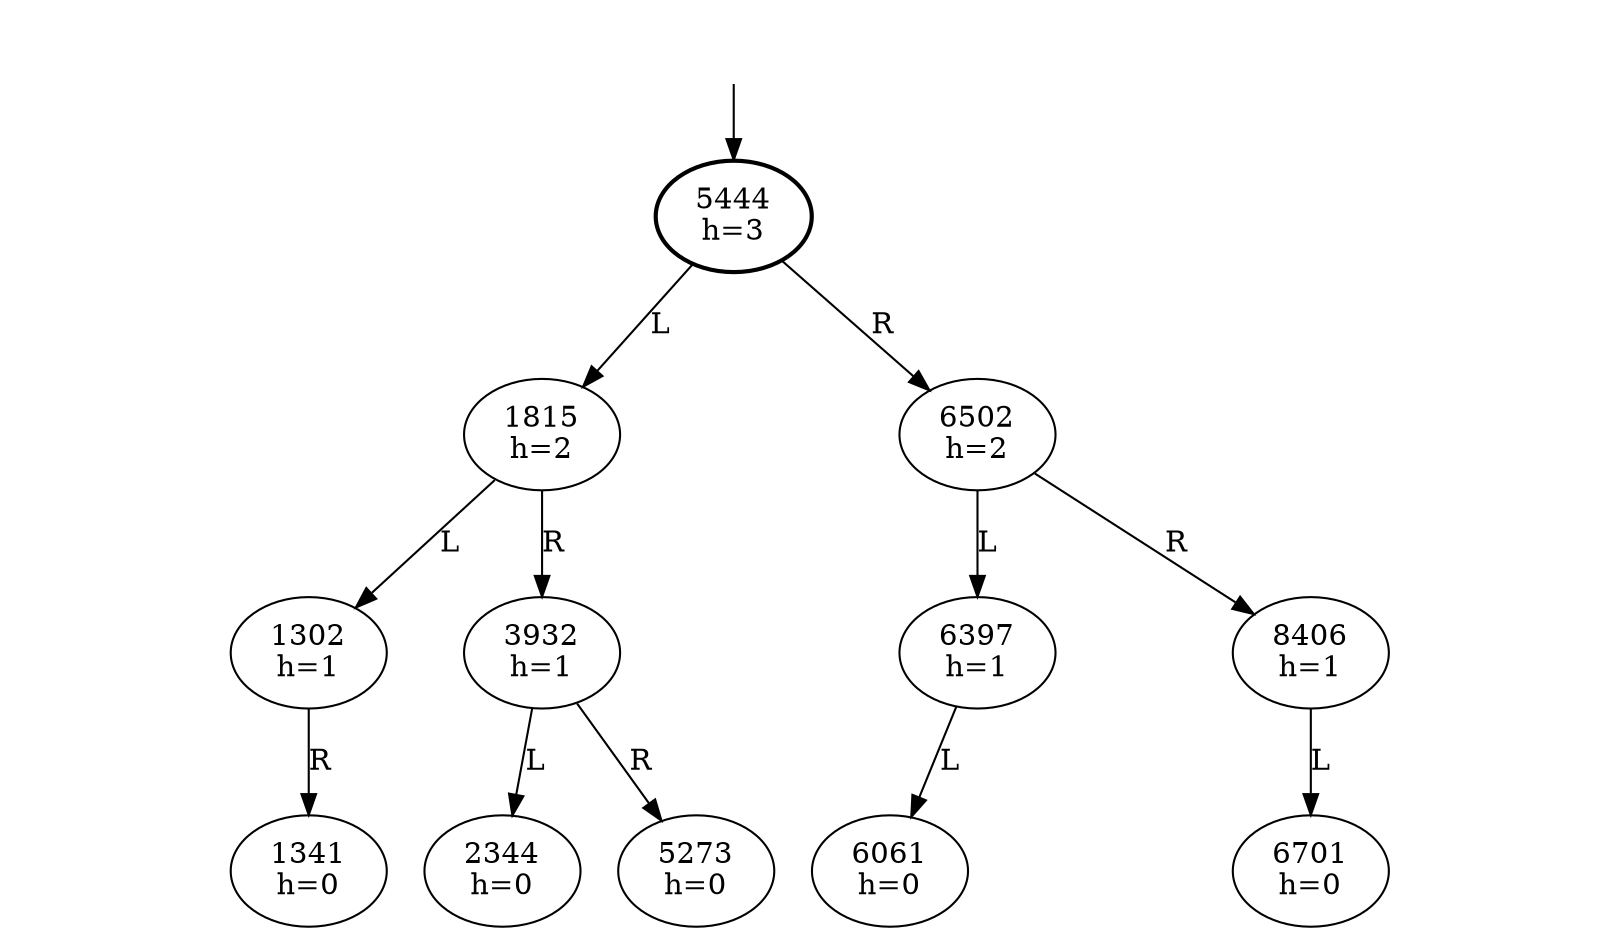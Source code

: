 digraph {
  DUMMY [style=invis];
  DUMMY -> 5444;
  5444 [penwidth=2];

  5444 [label="5444\nh=3"];

  5444 -> 1815 [label="L"];
  1815 [label="1815\nh=2"];

  1815 -> 1302 [label="L"];
  1302 [label="1302\nh=1"];

  1302 -> L_1302 [style=invis];
  L_1302 [style=invis];

  1302 -> 1341 [label="R"];
  1341 [label="1341\nh=0"];



  1815 -> 3932 [label="R"];
  3932 [label="3932\nh=1"];

  3932 -> 2344 [label="L"];
  2344 [label="2344\nh=0"];



  3932 -> 5273 [label="R"];
  5273 [label="5273\nh=0"];



  5444 -> 6502 [label="R"];
  6502 [label="6502\nh=2"];

  6502 -> 6397 [label="L"];
  6397 [label="6397\nh=1"];

  6397 -> 6061 [label="L"];
  6061 [label="6061\nh=0"];



  6397 -> R_6397 [style=invis];
  R_6397 [style=invis];

  6502 -> 8406 [label="R"];
  8406 [label="8406\nh=1"];

  8406 -> 6701 [label="L"];
  6701 [label="6701\nh=0"];



  8406 -> R_8406 [style=invis];
  R_8406 [style=invis];

}

